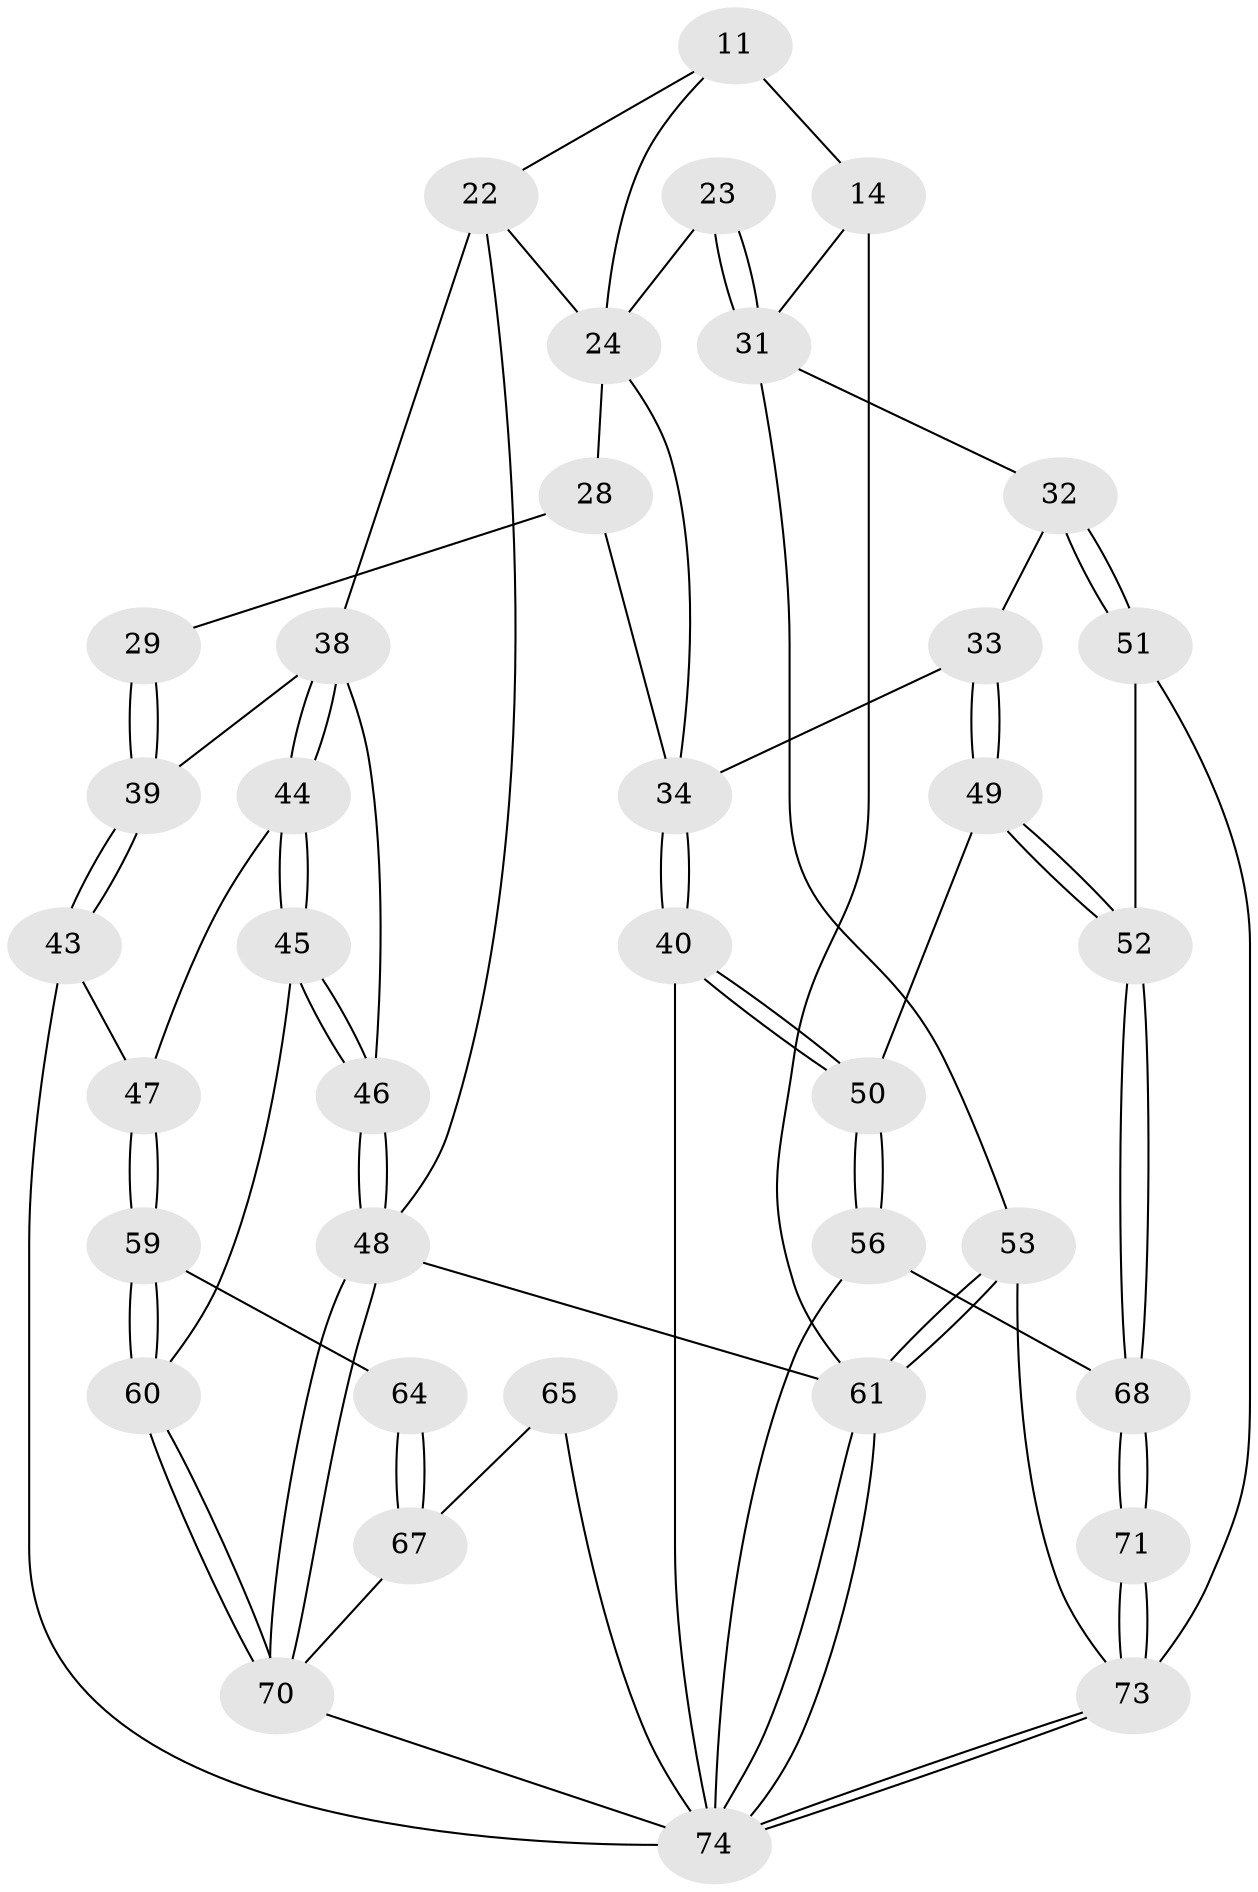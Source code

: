 // original degree distribution, {3: 0.02702702702702703, 4: 0.22972972972972974, 6: 0.20270270270270271, 5: 0.5405405405405406}
// Generated by graph-tools (version 1.1) at 2025/01/03/09/25 05:01:10]
// undirected, 37 vertices, 84 edges
graph export_dot {
graph [start="1"]
  node [color=gray90,style=filled];
  11 [pos="+0.5702016472789422+0.20677189305801766",super="+6"];
  14 [pos="+0.8446314214329024+0.1819417838168797",super="+9+10"];
  22 [pos="+0.32167831392526774+0.24612396198712336",super="+8"];
  23 [pos="+0.7266889001742634+0.3444429527969204"];
  24 [pos="+0.6305154189111964+0.37854101600974455",super="+20+21"];
  28 [pos="+0.46943665124556216+0.4568396563481231"];
  29 [pos="+0.4180087355086276+0.45968170457353946"];
  31 [pos="+0.9091392950855274+0.4901492020764394",super="+18+17"];
  32 [pos="+0.8532123084772166+0.538073708722287"];
  33 [pos="+0.7216623942521275+0.5740222122646819"];
  34 [pos="+0.59232697567572+0.5718131928293249",super="+27"];
  38 [pos="+0.15095932678493043+0.54319763161276",super="+35+26+25"];
  39 [pos="+0.33268408998842397+0.6344313866728607",super="+37+30"];
  40 [pos="+0.5696896607046341+0.6125978629125396"];
  43 [pos="+0.32996749705756445+0.6574554985647383"];
  44 [pos="+0.15176951616094211+0.6046534022321383"];
  45 [pos="+0.03586752928375326+0.6968181078630735"];
  46 [pos="+0+0.660555834940891",super="+36+12"];
  47 [pos="+0.30810469468404833+0.6577935353377459"];
  48 [pos="+0+1",super="+4"];
  49 [pos="+0.7128667995075415+0.7696776001648153"];
  50 [pos="+0.6250248603028656+0.7435970898415588"];
  51 [pos="+0.8338199971146141+0.7177867925860902"];
  52 [pos="+0.719634137976593+0.7763408453357356"];
  53 [pos="+1+0.7457650289546786",super="+19"];
  56 [pos="+0.5435891393890459+0.8675543107204107"];
  59 [pos="+0.18464352315521818+0.7756484731318246"];
  60 [pos="+0.10682583073000998+0.7875178335476536"];
  61 [pos="+1+1",super="+3+15"];
  64 [pos="+0.24309231907451395+0.8156166082921628"];
  65 [pos="+0.406945511033025+0.8103683993808604",super="+62"];
  67 [pos="+0.24228069029891378+1",super="+66+63"];
  68 [pos="+0.7312726498588228+0.8756757125488926"];
  70 [pos="+0.13452075985831982+1",super="+69"];
  71 [pos="+0.7384440551988996+0.8837899674572168"];
  73 [pos="+0.8082090626358142+1",super="+54+55"];
  74 [pos="+0.8059788683486961+1",super="+72+58+42"];
  11 -- 14 [weight=2];
  11 -- 22;
  11 -- 24;
  14 -- 31 [weight=2];
  14 -- 61 [weight=2];
  22 -- 38 [weight=2];
  22 -- 48;
  22 -- 24;
  23 -- 24;
  23 -- 31 [weight=2];
  23 -- 31;
  24 -- 34;
  24 -- 28;
  28 -- 29;
  28 -- 34;
  29 -- 39 [weight=2];
  29 -- 39;
  31 -- 32;
  31 -- 53;
  32 -- 33;
  32 -- 51;
  32 -- 51;
  33 -- 34;
  33 -- 49;
  33 -- 49;
  34 -- 40;
  34 -- 40;
  38 -- 44;
  38 -- 44;
  38 -- 46 [weight=2];
  38 -- 39 [weight=2];
  39 -- 43;
  39 -- 43;
  40 -- 50;
  40 -- 50;
  40 -- 74;
  43 -- 47;
  43 -- 74;
  44 -- 45;
  44 -- 45;
  44 -- 47;
  45 -- 46;
  45 -- 46;
  45 -- 60;
  46 -- 48 [weight=2];
  46 -- 48;
  47 -- 59;
  47 -- 59;
  48 -- 70;
  48 -- 70;
  48 -- 61 [weight=2];
  49 -- 50;
  49 -- 52;
  49 -- 52;
  50 -- 56;
  50 -- 56;
  51 -- 52;
  51 -- 73;
  52 -- 68;
  52 -- 68;
  53 -- 61 [weight=2];
  53 -- 61;
  53 -- 73;
  56 -- 68;
  56 -- 74;
  59 -- 60;
  59 -- 60;
  59 -- 64;
  60 -- 70;
  60 -- 70;
  61 -- 74;
  61 -- 74;
  64 -- 67 [weight=2];
  64 -- 67;
  65 -- 67 [weight=2];
  65 -- 74 [weight=2];
  67 -- 70;
  68 -- 71;
  68 -- 71;
  70 -- 74;
  71 -- 73 [weight=2];
  71 -- 73;
  73 -- 74;
  73 -- 74;
}
